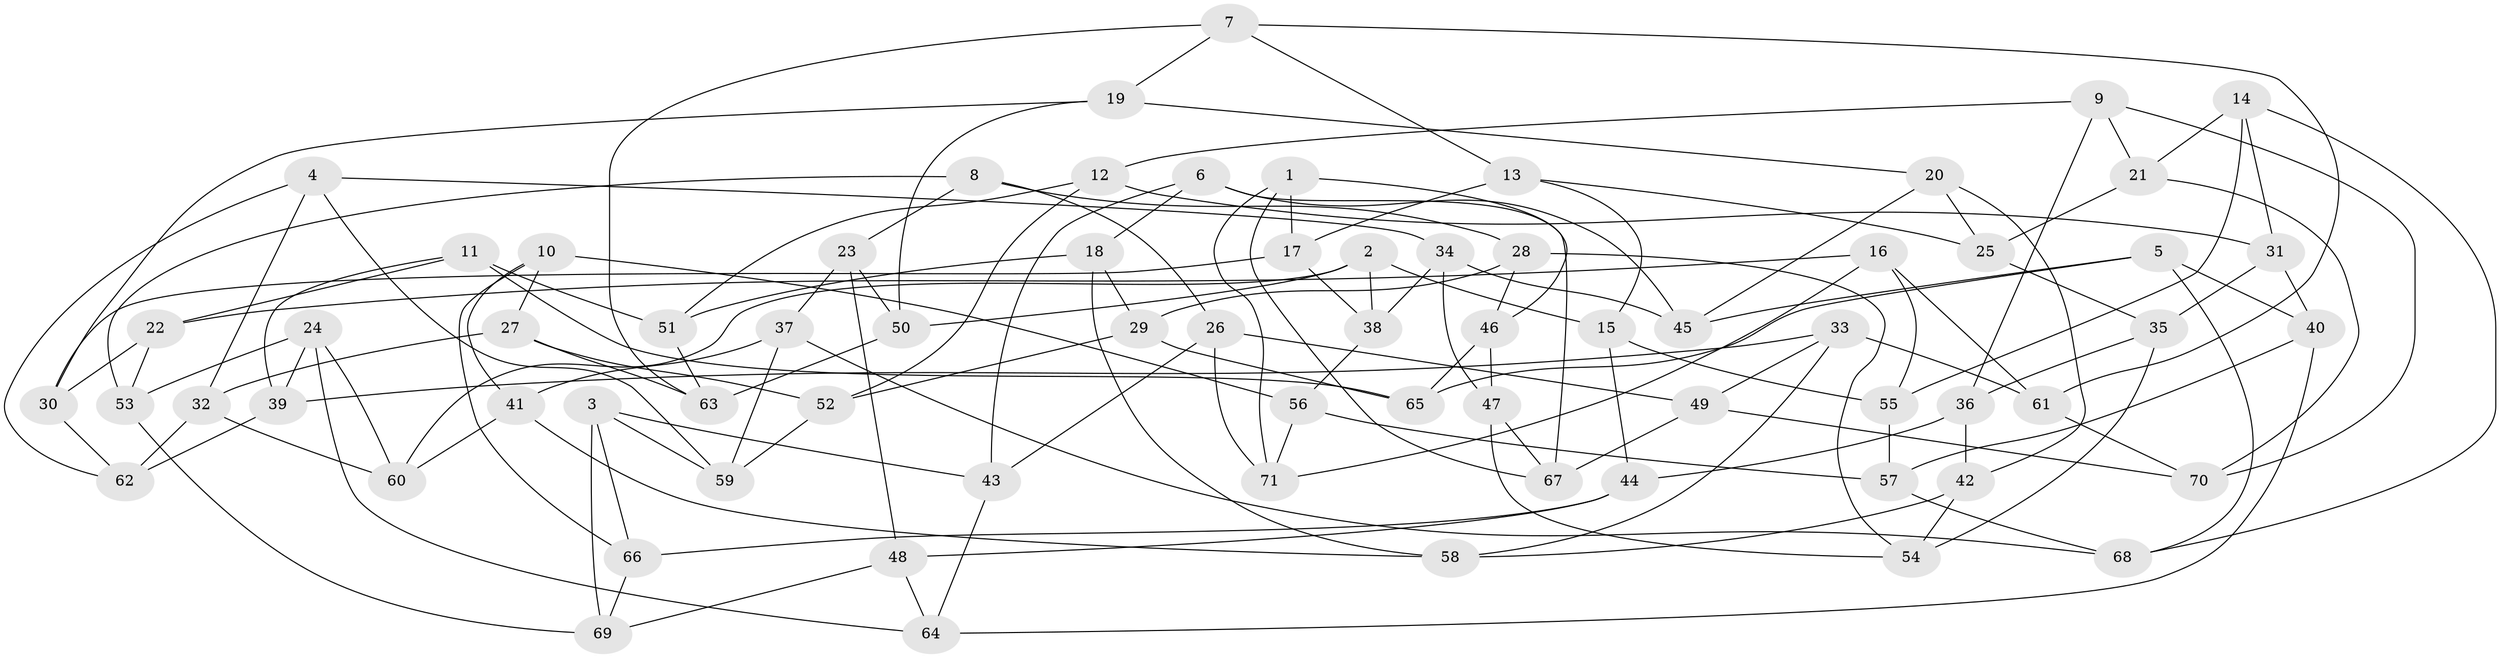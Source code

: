 // coarse degree distribution, {6: 0.45652173913043476, 5: 0.08695652173913043, 4: 0.41304347826086957, 3: 0.043478260869565216}
// Generated by graph-tools (version 1.1) at 2025/52/02/27/25 19:52:27]
// undirected, 71 vertices, 142 edges
graph export_dot {
graph [start="1"]
  node [color=gray90,style=filled];
  1;
  2;
  3;
  4;
  5;
  6;
  7;
  8;
  9;
  10;
  11;
  12;
  13;
  14;
  15;
  16;
  17;
  18;
  19;
  20;
  21;
  22;
  23;
  24;
  25;
  26;
  27;
  28;
  29;
  30;
  31;
  32;
  33;
  34;
  35;
  36;
  37;
  38;
  39;
  40;
  41;
  42;
  43;
  44;
  45;
  46;
  47;
  48;
  49;
  50;
  51;
  52;
  53;
  54;
  55;
  56;
  57;
  58;
  59;
  60;
  61;
  62;
  63;
  64;
  65;
  66;
  67;
  68;
  69;
  70;
  71;
  1 -- 17;
  1 -- 71;
  1 -- 67;
  1 -- 46;
  2 -- 60;
  2 -- 38;
  2 -- 15;
  2 -- 50;
  3 -- 43;
  3 -- 59;
  3 -- 66;
  3 -- 69;
  4 -- 62;
  4 -- 32;
  4 -- 34;
  4 -- 59;
  5 -- 40;
  5 -- 45;
  5 -- 65;
  5 -- 68;
  6 -- 18;
  6 -- 43;
  6 -- 45;
  6 -- 67;
  7 -- 61;
  7 -- 63;
  7 -- 13;
  7 -- 19;
  8 -- 26;
  8 -- 53;
  8 -- 28;
  8 -- 23;
  9 -- 21;
  9 -- 70;
  9 -- 12;
  9 -- 36;
  10 -- 66;
  10 -- 41;
  10 -- 27;
  10 -- 56;
  11 -- 39;
  11 -- 51;
  11 -- 65;
  11 -- 22;
  12 -- 52;
  12 -- 31;
  12 -- 51;
  13 -- 15;
  13 -- 17;
  13 -- 25;
  14 -- 21;
  14 -- 68;
  14 -- 31;
  14 -- 55;
  15 -- 44;
  15 -- 55;
  16 -- 61;
  16 -- 55;
  16 -- 71;
  16 -- 22;
  17 -- 38;
  17 -- 30;
  18 -- 58;
  18 -- 29;
  18 -- 51;
  19 -- 30;
  19 -- 50;
  19 -- 20;
  20 -- 42;
  20 -- 45;
  20 -- 25;
  21 -- 70;
  21 -- 25;
  22 -- 53;
  22 -- 30;
  23 -- 48;
  23 -- 37;
  23 -- 50;
  24 -- 60;
  24 -- 53;
  24 -- 39;
  24 -- 64;
  25 -- 35;
  26 -- 49;
  26 -- 43;
  26 -- 71;
  27 -- 32;
  27 -- 52;
  27 -- 63;
  28 -- 46;
  28 -- 29;
  28 -- 54;
  29 -- 52;
  29 -- 65;
  30 -- 62;
  31 -- 35;
  31 -- 40;
  32 -- 62;
  32 -- 60;
  33 -- 61;
  33 -- 58;
  33 -- 39;
  33 -- 49;
  34 -- 47;
  34 -- 45;
  34 -- 38;
  35 -- 54;
  35 -- 36;
  36 -- 44;
  36 -- 42;
  37 -- 59;
  37 -- 68;
  37 -- 41;
  38 -- 56;
  39 -- 62;
  40 -- 64;
  40 -- 57;
  41 -- 60;
  41 -- 58;
  42 -- 54;
  42 -- 58;
  43 -- 64;
  44 -- 66;
  44 -- 48;
  46 -- 47;
  46 -- 65;
  47 -- 67;
  47 -- 54;
  48 -- 64;
  48 -- 69;
  49 -- 70;
  49 -- 67;
  50 -- 63;
  51 -- 63;
  52 -- 59;
  53 -- 69;
  55 -- 57;
  56 -- 71;
  56 -- 57;
  57 -- 68;
  61 -- 70;
  66 -- 69;
}
